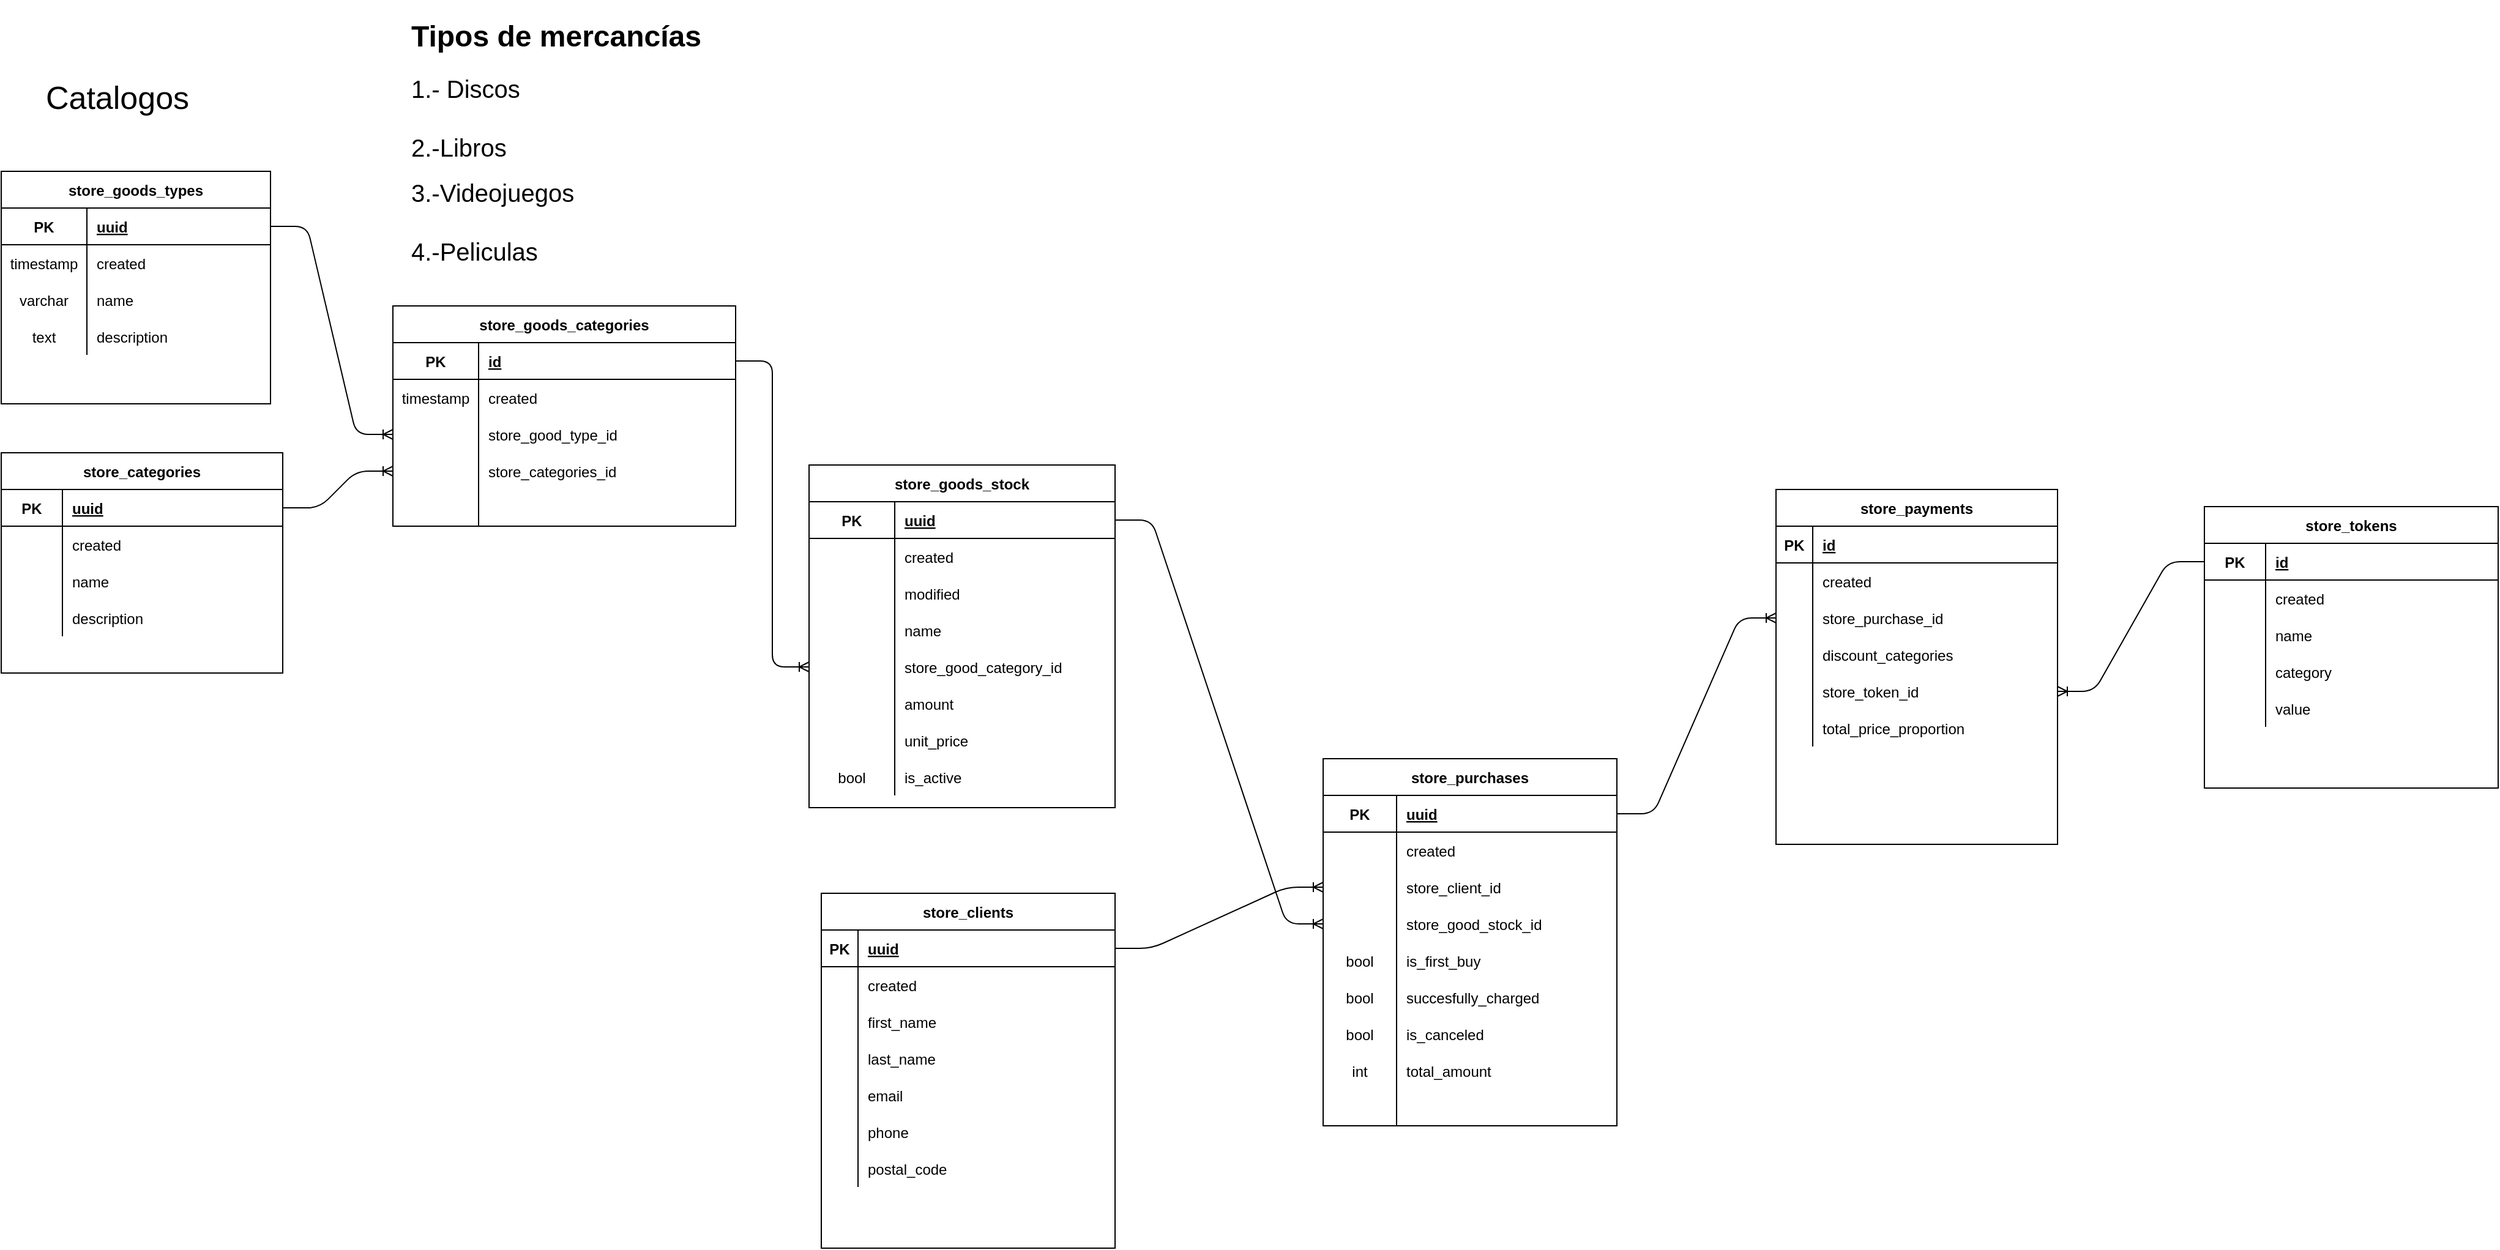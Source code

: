 <mxfile version="13.9.2" type="device"><diagram id="aAnV_SGzgzeR14Ls17WO" name="Page-1"><mxGraphModel dx="1422" dy="794" grid="1" gridSize="10" guides="1" tooltips="1" connect="1" arrows="1" fold="1" page="1" pageScale="1" pageWidth="1169" pageHeight="827" math="0" shadow="0"><root><mxCell id="0"/><mxCell id="1" parent="0"/><mxCell id="yEEXlAmmAE79PVSftv0J-1" value="&lt;font style=&quot;font-size: 26px&quot;&gt;Catalogos&lt;/font&gt;" style="text;html=1;strokeColor=none;fillColor=none;align=center;verticalAlign=middle;whiteSpace=wrap;rounded=0;" vertex="1" parent="1"><mxGeometry x="80" y="60" width="130" height="40" as="geometry"/></mxCell><mxCell id="yEEXlAmmAE79PVSftv0J-2" value="store_goods_types" style="shape=table;startSize=30;container=1;collapsible=1;childLayout=tableLayout;fixedRows=1;rowLines=0;fontStyle=1;align=center;resizeLast=1;" vertex="1" parent="1"><mxGeometry x="50" y="140" width="220" height="190" as="geometry"/></mxCell><mxCell id="yEEXlAmmAE79PVSftv0J-3" value="" style="shape=partialRectangle;collapsible=0;dropTarget=0;pointerEvents=0;fillColor=none;top=0;left=0;bottom=1;right=0;points=[[0,0.5],[1,0.5]];portConstraint=eastwest;" vertex="1" parent="yEEXlAmmAE79PVSftv0J-2"><mxGeometry y="30" width="220" height="30" as="geometry"/></mxCell><mxCell id="yEEXlAmmAE79PVSftv0J-4" value="PK" style="shape=partialRectangle;connectable=0;fillColor=none;top=0;left=0;bottom=0;right=0;fontStyle=1;overflow=hidden;" vertex="1" parent="yEEXlAmmAE79PVSftv0J-3"><mxGeometry width="70" height="30" as="geometry"/></mxCell><mxCell id="yEEXlAmmAE79PVSftv0J-5" value="uuid" style="shape=partialRectangle;connectable=0;fillColor=none;top=0;left=0;bottom=0;right=0;align=left;spacingLeft=6;fontStyle=5;overflow=hidden;" vertex="1" parent="yEEXlAmmAE79PVSftv0J-3"><mxGeometry x="70" width="150" height="30" as="geometry"/></mxCell><mxCell id="yEEXlAmmAE79PVSftv0J-6" value="" style="shape=partialRectangle;collapsible=0;dropTarget=0;pointerEvents=0;fillColor=none;top=0;left=0;bottom=0;right=0;points=[[0,0.5],[1,0.5]];portConstraint=eastwest;" vertex="1" parent="yEEXlAmmAE79PVSftv0J-2"><mxGeometry y="60" width="220" height="30" as="geometry"/></mxCell><mxCell id="yEEXlAmmAE79PVSftv0J-7" value="timestamp" style="shape=partialRectangle;connectable=0;fillColor=none;top=0;left=0;bottom=0;right=0;editable=1;overflow=hidden;" vertex="1" parent="yEEXlAmmAE79PVSftv0J-6"><mxGeometry width="70" height="30" as="geometry"/></mxCell><mxCell id="yEEXlAmmAE79PVSftv0J-8" value="created" style="shape=partialRectangle;connectable=0;fillColor=none;top=0;left=0;bottom=0;right=0;align=left;spacingLeft=6;overflow=hidden;" vertex="1" parent="yEEXlAmmAE79PVSftv0J-6"><mxGeometry x="70" width="150" height="30" as="geometry"/></mxCell><mxCell id="yEEXlAmmAE79PVSftv0J-9" value="" style="shape=partialRectangle;collapsible=0;dropTarget=0;pointerEvents=0;fillColor=none;top=0;left=0;bottom=0;right=0;points=[[0,0.5],[1,0.5]];portConstraint=eastwest;" vertex="1" parent="yEEXlAmmAE79PVSftv0J-2"><mxGeometry y="90" width="220" height="30" as="geometry"/></mxCell><mxCell id="yEEXlAmmAE79PVSftv0J-10" value="varchar" style="shape=partialRectangle;connectable=0;fillColor=none;top=0;left=0;bottom=0;right=0;editable=1;overflow=hidden;" vertex="1" parent="yEEXlAmmAE79PVSftv0J-9"><mxGeometry width="70" height="30" as="geometry"/></mxCell><mxCell id="yEEXlAmmAE79PVSftv0J-11" value="name" style="shape=partialRectangle;connectable=0;fillColor=none;top=0;left=0;bottom=0;right=0;align=left;spacingLeft=6;overflow=hidden;" vertex="1" parent="yEEXlAmmAE79PVSftv0J-9"><mxGeometry x="70" width="150" height="30" as="geometry"/></mxCell><mxCell id="yEEXlAmmAE79PVSftv0J-12" value="" style="shape=partialRectangle;collapsible=0;dropTarget=0;pointerEvents=0;fillColor=none;top=0;left=0;bottom=0;right=0;points=[[0,0.5],[1,0.5]];portConstraint=eastwest;" vertex="1" parent="yEEXlAmmAE79PVSftv0J-2"><mxGeometry y="120" width="220" height="30" as="geometry"/></mxCell><mxCell id="yEEXlAmmAE79PVSftv0J-13" value="text" style="shape=partialRectangle;connectable=0;fillColor=none;top=0;left=0;bottom=0;right=0;editable=1;overflow=hidden;" vertex="1" parent="yEEXlAmmAE79PVSftv0J-12"><mxGeometry width="70" height="30" as="geometry"/></mxCell><mxCell id="yEEXlAmmAE79PVSftv0J-14" value="description" style="shape=partialRectangle;connectable=0;fillColor=none;top=0;left=0;bottom=0;right=0;align=left;spacingLeft=6;overflow=hidden;" vertex="1" parent="yEEXlAmmAE79PVSftv0J-12"><mxGeometry x="70" width="150" height="30" as="geometry"/></mxCell><mxCell id="yEEXlAmmAE79PVSftv0J-15" value="store_goods_categories" style="shape=table;startSize=30;container=1;collapsible=1;childLayout=tableLayout;fixedRows=1;rowLines=0;fontStyle=1;align=center;resizeLast=1;" vertex="1" parent="1"><mxGeometry x="370" y="250" width="280" height="180" as="geometry"/></mxCell><mxCell id="yEEXlAmmAE79PVSftv0J-16" value="" style="shape=partialRectangle;collapsible=0;dropTarget=0;pointerEvents=0;fillColor=none;top=0;left=0;bottom=1;right=0;points=[[0,0.5],[1,0.5]];portConstraint=eastwest;" vertex="1" parent="yEEXlAmmAE79PVSftv0J-15"><mxGeometry y="30" width="280" height="30" as="geometry"/></mxCell><mxCell id="yEEXlAmmAE79PVSftv0J-17" value="PK" style="shape=partialRectangle;connectable=0;fillColor=none;top=0;left=0;bottom=0;right=0;fontStyle=1;overflow=hidden;" vertex="1" parent="yEEXlAmmAE79PVSftv0J-16"><mxGeometry width="70" height="30" as="geometry"/></mxCell><mxCell id="yEEXlAmmAE79PVSftv0J-18" value="id" style="shape=partialRectangle;connectable=0;fillColor=none;top=0;left=0;bottom=0;right=0;align=left;spacingLeft=6;fontStyle=5;overflow=hidden;" vertex="1" parent="yEEXlAmmAE79PVSftv0J-16"><mxGeometry x="70" width="210" height="30" as="geometry"/></mxCell><mxCell id="yEEXlAmmAE79PVSftv0J-19" value="" style="shape=partialRectangle;collapsible=0;dropTarget=0;pointerEvents=0;fillColor=none;top=0;left=0;bottom=0;right=0;points=[[0,0.5],[1,0.5]];portConstraint=eastwest;" vertex="1" parent="yEEXlAmmAE79PVSftv0J-15"><mxGeometry y="60" width="280" height="30" as="geometry"/></mxCell><mxCell id="yEEXlAmmAE79PVSftv0J-20" value="timestamp" style="shape=partialRectangle;connectable=0;fillColor=none;top=0;left=0;bottom=0;right=0;editable=1;overflow=hidden;" vertex="1" parent="yEEXlAmmAE79PVSftv0J-19"><mxGeometry width="70" height="30" as="geometry"/></mxCell><mxCell id="yEEXlAmmAE79PVSftv0J-21" value="created" style="shape=partialRectangle;connectable=0;fillColor=none;top=0;left=0;bottom=0;right=0;align=left;spacingLeft=6;overflow=hidden;" vertex="1" parent="yEEXlAmmAE79PVSftv0J-19"><mxGeometry x="70" width="210" height="30" as="geometry"/></mxCell><mxCell id="yEEXlAmmAE79PVSftv0J-22" value="" style="shape=partialRectangle;collapsible=0;dropTarget=0;pointerEvents=0;fillColor=none;top=0;left=0;bottom=0;right=0;points=[[0,0.5],[1,0.5]];portConstraint=eastwest;" vertex="1" parent="yEEXlAmmAE79PVSftv0J-15"><mxGeometry y="90" width="280" height="30" as="geometry"/></mxCell><mxCell id="yEEXlAmmAE79PVSftv0J-23" value="" style="shape=partialRectangle;connectable=0;fillColor=none;top=0;left=0;bottom=0;right=0;editable=1;overflow=hidden;" vertex="1" parent="yEEXlAmmAE79PVSftv0J-22"><mxGeometry width="70" height="30" as="geometry"/></mxCell><mxCell id="yEEXlAmmAE79PVSftv0J-24" value="store_good_type_id" style="shape=partialRectangle;connectable=0;fillColor=none;top=0;left=0;bottom=0;right=0;align=left;spacingLeft=6;overflow=hidden;" vertex="1" parent="yEEXlAmmAE79PVSftv0J-22"><mxGeometry x="70" width="210" height="30" as="geometry"/></mxCell><mxCell id="yEEXlAmmAE79PVSftv0J-25" value="" style="shape=partialRectangle;collapsible=0;dropTarget=0;pointerEvents=0;fillColor=none;top=0;left=0;bottom=0;right=0;points=[[0,0.5],[1,0.5]];portConstraint=eastwest;" vertex="1" parent="yEEXlAmmAE79PVSftv0J-15"><mxGeometry y="120" width="280" height="30" as="geometry"/></mxCell><mxCell id="yEEXlAmmAE79PVSftv0J-26" value="" style="shape=partialRectangle;connectable=0;fillColor=none;top=0;left=0;bottom=0;right=0;editable=1;overflow=hidden;" vertex="1" parent="yEEXlAmmAE79PVSftv0J-25"><mxGeometry width="70" height="30" as="geometry"/></mxCell><mxCell id="yEEXlAmmAE79PVSftv0J-27" value="store_categories_id" style="shape=partialRectangle;connectable=0;fillColor=none;top=0;left=0;bottom=0;right=0;align=left;spacingLeft=6;overflow=hidden;" vertex="1" parent="yEEXlAmmAE79PVSftv0J-25"><mxGeometry x="70" width="210" height="30" as="geometry"/></mxCell><mxCell id="yEEXlAmmAE79PVSftv0J-28" value="" style="shape=partialRectangle;collapsible=0;dropTarget=0;pointerEvents=0;fillColor=none;top=0;left=0;bottom=0;right=0;points=[[0,0.5],[1,0.5]];portConstraint=eastwest;" vertex="1" parent="yEEXlAmmAE79PVSftv0J-15"><mxGeometry y="150" width="280" height="30" as="geometry"/></mxCell><mxCell id="yEEXlAmmAE79PVSftv0J-29" value="" style="shape=partialRectangle;connectable=0;fillColor=none;top=0;left=0;bottom=0;right=0;editable=1;overflow=hidden;" vertex="1" parent="yEEXlAmmAE79PVSftv0J-28"><mxGeometry width="70" height="30" as="geometry"/></mxCell><mxCell id="yEEXlAmmAE79PVSftv0J-30" value="" style="shape=partialRectangle;connectable=0;fillColor=none;top=0;left=0;bottom=0;right=0;align=left;spacingLeft=6;overflow=hidden;" vertex="1" parent="yEEXlAmmAE79PVSftv0J-28"><mxGeometry x="70" width="210" height="30" as="geometry"/></mxCell><mxCell id="yEEXlAmmAE79PVSftv0J-32" value="&lt;h1&gt;&lt;span&gt;Tipos de mercancías&lt;/span&gt;&lt;/h1&gt;&lt;h1 style=&quot;font-size: 20px&quot;&gt;&lt;span style=&quot;font-weight: 400&quot;&gt;&lt;font style=&quot;font-size: 20px&quot;&gt;1.- Discos&lt;br&gt;&lt;br&gt;2.-Libros&lt;/font&gt;&lt;/span&gt;&lt;/h1&gt;&lt;div style=&quot;font-size: 20px&quot;&gt;&lt;span style=&quot;font-weight: 400&quot;&gt;&lt;font style=&quot;font-size: 20px&quot;&gt;3.-Videojuegos&lt;br&gt;&lt;br&gt;4.-Peliculas&lt;/font&gt;&lt;/span&gt;&lt;/div&gt;" style="text;html=1;strokeColor=none;fillColor=none;spacing=5;spacingTop=-20;whiteSpace=wrap;overflow=hidden;rounded=0;" vertex="1" parent="1"><mxGeometry x="380" y="10" width="260" height="220" as="geometry"/></mxCell><mxCell id="yEEXlAmmAE79PVSftv0J-38" value="store_categories" style="shape=table;startSize=30;container=1;collapsible=1;childLayout=tableLayout;fixedRows=1;rowLines=0;fontStyle=1;align=center;resizeLast=1;" vertex="1" parent="1"><mxGeometry x="50" y="370" width="230" height="180" as="geometry"/></mxCell><mxCell id="yEEXlAmmAE79PVSftv0J-39" value="" style="shape=partialRectangle;collapsible=0;dropTarget=0;pointerEvents=0;fillColor=none;top=0;left=0;bottom=1;right=0;points=[[0,0.5],[1,0.5]];portConstraint=eastwest;" vertex="1" parent="yEEXlAmmAE79PVSftv0J-38"><mxGeometry y="30" width="230" height="30" as="geometry"/></mxCell><mxCell id="yEEXlAmmAE79PVSftv0J-40" value="PK" style="shape=partialRectangle;connectable=0;fillColor=none;top=0;left=0;bottom=0;right=0;fontStyle=1;overflow=hidden;" vertex="1" parent="yEEXlAmmAE79PVSftv0J-39"><mxGeometry width="50" height="30" as="geometry"/></mxCell><mxCell id="yEEXlAmmAE79PVSftv0J-41" value="uuid" style="shape=partialRectangle;connectable=0;fillColor=none;top=0;left=0;bottom=0;right=0;align=left;spacingLeft=6;fontStyle=5;overflow=hidden;" vertex="1" parent="yEEXlAmmAE79PVSftv0J-39"><mxGeometry x="50" width="180" height="30" as="geometry"/></mxCell><mxCell id="yEEXlAmmAE79PVSftv0J-42" value="" style="shape=partialRectangle;collapsible=0;dropTarget=0;pointerEvents=0;fillColor=none;top=0;left=0;bottom=0;right=0;points=[[0,0.5],[1,0.5]];portConstraint=eastwest;" vertex="1" parent="yEEXlAmmAE79PVSftv0J-38"><mxGeometry y="60" width="230" height="30" as="geometry"/></mxCell><mxCell id="yEEXlAmmAE79PVSftv0J-43" value="" style="shape=partialRectangle;connectable=0;fillColor=none;top=0;left=0;bottom=0;right=0;editable=1;overflow=hidden;" vertex="1" parent="yEEXlAmmAE79PVSftv0J-42"><mxGeometry width="50" height="30" as="geometry"/></mxCell><mxCell id="yEEXlAmmAE79PVSftv0J-44" value="created" style="shape=partialRectangle;connectable=0;fillColor=none;top=0;left=0;bottom=0;right=0;align=left;spacingLeft=6;overflow=hidden;" vertex="1" parent="yEEXlAmmAE79PVSftv0J-42"><mxGeometry x="50" width="180" height="30" as="geometry"/></mxCell><mxCell id="yEEXlAmmAE79PVSftv0J-45" value="" style="shape=partialRectangle;collapsible=0;dropTarget=0;pointerEvents=0;fillColor=none;top=0;left=0;bottom=0;right=0;points=[[0,0.5],[1,0.5]];portConstraint=eastwest;" vertex="1" parent="yEEXlAmmAE79PVSftv0J-38"><mxGeometry y="90" width="230" height="30" as="geometry"/></mxCell><mxCell id="yEEXlAmmAE79PVSftv0J-46" value="" style="shape=partialRectangle;connectable=0;fillColor=none;top=0;left=0;bottom=0;right=0;editable=1;overflow=hidden;" vertex="1" parent="yEEXlAmmAE79PVSftv0J-45"><mxGeometry width="50" height="30" as="geometry"/></mxCell><mxCell id="yEEXlAmmAE79PVSftv0J-47" value="name" style="shape=partialRectangle;connectable=0;fillColor=none;top=0;left=0;bottom=0;right=0;align=left;spacingLeft=6;overflow=hidden;" vertex="1" parent="yEEXlAmmAE79PVSftv0J-45"><mxGeometry x="50" width="180" height="30" as="geometry"/></mxCell><mxCell id="yEEXlAmmAE79PVSftv0J-48" value="" style="shape=partialRectangle;collapsible=0;dropTarget=0;pointerEvents=0;fillColor=none;top=0;left=0;bottom=0;right=0;points=[[0,0.5],[1,0.5]];portConstraint=eastwest;" vertex="1" parent="yEEXlAmmAE79PVSftv0J-38"><mxGeometry y="120" width="230" height="30" as="geometry"/></mxCell><mxCell id="yEEXlAmmAE79PVSftv0J-49" value="" style="shape=partialRectangle;connectable=0;fillColor=none;top=0;left=0;bottom=0;right=0;editable=1;overflow=hidden;" vertex="1" parent="yEEXlAmmAE79PVSftv0J-48"><mxGeometry width="50" height="30" as="geometry"/></mxCell><mxCell id="yEEXlAmmAE79PVSftv0J-50" value="description" style="shape=partialRectangle;connectable=0;fillColor=none;top=0;left=0;bottom=0;right=0;align=left;spacingLeft=6;overflow=hidden;" vertex="1" parent="yEEXlAmmAE79PVSftv0J-48"><mxGeometry x="50" width="180" height="30" as="geometry"/></mxCell><mxCell id="yEEXlAmmAE79PVSftv0J-51" value="" style="edgeStyle=entityRelationEdgeStyle;fontSize=12;html=1;endArrow=ERoneToMany;exitX=1;exitY=0.5;exitDx=0;exitDy=0;entryX=0;entryY=0.5;entryDx=0;entryDy=0;" edge="1" parent="1" source="yEEXlAmmAE79PVSftv0J-3" target="yEEXlAmmAE79PVSftv0J-22"><mxGeometry width="100" height="100" relative="1" as="geometry"><mxPoint x="370" y="220" as="sourcePoint"/><mxPoint x="470" y="120" as="targetPoint"/></mxGeometry></mxCell><mxCell id="yEEXlAmmAE79PVSftv0J-53" value="" style="edgeStyle=entityRelationEdgeStyle;fontSize=12;html=1;endArrow=ERoneToMany;exitX=1;exitY=0.5;exitDx=0;exitDy=0;entryX=0;entryY=0.5;entryDx=0;entryDy=0;" edge="1" parent="1" source="yEEXlAmmAE79PVSftv0J-39" target="yEEXlAmmAE79PVSftv0J-25"><mxGeometry width="100" height="100" relative="1" as="geometry"><mxPoint x="470" y="580" as="sourcePoint"/><mxPoint x="570" y="480" as="targetPoint"/></mxGeometry></mxCell><mxCell id="yEEXlAmmAE79PVSftv0J-54" value="store_goods_stock" style="shape=table;startSize=30;container=1;collapsible=1;childLayout=tableLayout;fixedRows=1;rowLines=0;fontStyle=1;align=center;resizeLast=1;" vertex="1" parent="1"><mxGeometry x="710" y="380" width="250" height="280" as="geometry"/></mxCell><mxCell id="yEEXlAmmAE79PVSftv0J-55" value="" style="shape=partialRectangle;collapsible=0;dropTarget=0;pointerEvents=0;fillColor=none;top=0;left=0;bottom=1;right=0;points=[[0,0.5],[1,0.5]];portConstraint=eastwest;" vertex="1" parent="yEEXlAmmAE79PVSftv0J-54"><mxGeometry y="30" width="250" height="30" as="geometry"/></mxCell><mxCell id="yEEXlAmmAE79PVSftv0J-56" value="PK" style="shape=partialRectangle;connectable=0;fillColor=none;top=0;left=0;bottom=0;right=0;fontStyle=1;overflow=hidden;" vertex="1" parent="yEEXlAmmAE79PVSftv0J-55"><mxGeometry width="70" height="30" as="geometry"/></mxCell><mxCell id="yEEXlAmmAE79PVSftv0J-57" value="uuid" style="shape=partialRectangle;connectable=0;fillColor=none;top=0;left=0;bottom=0;right=0;align=left;spacingLeft=6;fontStyle=5;overflow=hidden;" vertex="1" parent="yEEXlAmmAE79PVSftv0J-55"><mxGeometry x="70" width="180" height="30" as="geometry"/></mxCell><mxCell id="yEEXlAmmAE79PVSftv0J-58" value="" style="shape=partialRectangle;collapsible=0;dropTarget=0;pointerEvents=0;fillColor=none;top=0;left=0;bottom=0;right=0;points=[[0,0.5],[1,0.5]];portConstraint=eastwest;" vertex="1" parent="yEEXlAmmAE79PVSftv0J-54"><mxGeometry y="60" width="250" height="30" as="geometry"/></mxCell><mxCell id="yEEXlAmmAE79PVSftv0J-59" value="" style="shape=partialRectangle;connectable=0;fillColor=none;top=0;left=0;bottom=0;right=0;editable=1;overflow=hidden;" vertex="1" parent="yEEXlAmmAE79PVSftv0J-58"><mxGeometry width="70" height="30" as="geometry"/></mxCell><mxCell id="yEEXlAmmAE79PVSftv0J-60" value="created" style="shape=partialRectangle;connectable=0;fillColor=none;top=0;left=0;bottom=0;right=0;align=left;spacingLeft=6;overflow=hidden;" vertex="1" parent="yEEXlAmmAE79PVSftv0J-58"><mxGeometry x="70" width="180" height="30" as="geometry"/></mxCell><mxCell id="yEEXlAmmAE79PVSftv0J-61" value="" style="shape=partialRectangle;collapsible=0;dropTarget=0;pointerEvents=0;fillColor=none;top=0;left=0;bottom=0;right=0;points=[[0,0.5],[1,0.5]];portConstraint=eastwest;" vertex="1" parent="yEEXlAmmAE79PVSftv0J-54"><mxGeometry y="90" width="250" height="30" as="geometry"/></mxCell><mxCell id="yEEXlAmmAE79PVSftv0J-62" value="" style="shape=partialRectangle;connectable=0;fillColor=none;top=0;left=0;bottom=0;right=0;editable=1;overflow=hidden;" vertex="1" parent="yEEXlAmmAE79PVSftv0J-61"><mxGeometry width="70" height="30" as="geometry"/></mxCell><mxCell id="yEEXlAmmAE79PVSftv0J-63" value="modified" style="shape=partialRectangle;connectable=0;fillColor=none;top=0;left=0;bottom=0;right=0;align=left;spacingLeft=6;overflow=hidden;" vertex="1" parent="yEEXlAmmAE79PVSftv0J-61"><mxGeometry x="70" width="180" height="30" as="geometry"/></mxCell><mxCell id="yEEXlAmmAE79PVSftv0J-64" value="" style="shape=partialRectangle;collapsible=0;dropTarget=0;pointerEvents=0;fillColor=none;top=0;left=0;bottom=0;right=0;points=[[0,0.5],[1,0.5]];portConstraint=eastwest;" vertex="1" parent="yEEXlAmmAE79PVSftv0J-54"><mxGeometry y="120" width="250" height="30" as="geometry"/></mxCell><mxCell id="yEEXlAmmAE79PVSftv0J-65" value="" style="shape=partialRectangle;connectable=0;fillColor=none;top=0;left=0;bottom=0;right=0;editable=1;overflow=hidden;" vertex="1" parent="yEEXlAmmAE79PVSftv0J-64"><mxGeometry width="70" height="30" as="geometry"/></mxCell><mxCell id="yEEXlAmmAE79PVSftv0J-66" value="name" style="shape=partialRectangle;connectable=0;fillColor=none;top=0;left=0;bottom=0;right=0;align=left;spacingLeft=6;overflow=hidden;" vertex="1" parent="yEEXlAmmAE79PVSftv0J-64"><mxGeometry x="70" width="180" height="30" as="geometry"/></mxCell><mxCell id="yEEXlAmmAE79PVSftv0J-67" value="" style="shape=partialRectangle;collapsible=0;dropTarget=0;pointerEvents=0;fillColor=none;top=0;left=0;bottom=0;right=0;points=[[0,0.5],[1,0.5]];portConstraint=eastwest;" vertex="1" parent="yEEXlAmmAE79PVSftv0J-54"><mxGeometry y="150" width="250" height="30" as="geometry"/></mxCell><mxCell id="yEEXlAmmAE79PVSftv0J-68" value="" style="shape=partialRectangle;connectable=0;fillColor=none;top=0;left=0;bottom=0;right=0;editable=1;overflow=hidden;" vertex="1" parent="yEEXlAmmAE79PVSftv0J-67"><mxGeometry width="70" height="30" as="geometry"/></mxCell><mxCell id="yEEXlAmmAE79PVSftv0J-69" value="store_good_category_id" style="shape=partialRectangle;connectable=0;fillColor=none;top=0;left=0;bottom=0;right=0;align=left;spacingLeft=6;overflow=hidden;" vertex="1" parent="yEEXlAmmAE79PVSftv0J-67"><mxGeometry x="70" width="180" height="30" as="geometry"/></mxCell><mxCell id="yEEXlAmmAE79PVSftv0J-70" value="" style="shape=partialRectangle;collapsible=0;dropTarget=0;pointerEvents=0;fillColor=none;top=0;left=0;bottom=0;right=0;points=[[0,0.5],[1,0.5]];portConstraint=eastwest;" vertex="1" parent="yEEXlAmmAE79PVSftv0J-54"><mxGeometry y="180" width="250" height="30" as="geometry"/></mxCell><mxCell id="yEEXlAmmAE79PVSftv0J-71" value="" style="shape=partialRectangle;connectable=0;fillColor=none;top=0;left=0;bottom=0;right=0;editable=1;overflow=hidden;" vertex="1" parent="yEEXlAmmAE79PVSftv0J-70"><mxGeometry width="70" height="30" as="geometry"/></mxCell><mxCell id="yEEXlAmmAE79PVSftv0J-72" value="amount" style="shape=partialRectangle;connectable=0;fillColor=none;top=0;left=0;bottom=0;right=0;align=left;spacingLeft=6;overflow=hidden;" vertex="1" parent="yEEXlAmmAE79PVSftv0J-70"><mxGeometry x="70" width="180" height="30" as="geometry"/></mxCell><mxCell id="yEEXlAmmAE79PVSftv0J-73" value="" style="shape=partialRectangle;collapsible=0;dropTarget=0;pointerEvents=0;fillColor=none;top=0;left=0;bottom=0;right=0;points=[[0,0.5],[1,0.5]];portConstraint=eastwest;" vertex="1" parent="yEEXlAmmAE79PVSftv0J-54"><mxGeometry y="210" width="250" height="30" as="geometry"/></mxCell><mxCell id="yEEXlAmmAE79PVSftv0J-74" value="" style="shape=partialRectangle;connectable=0;fillColor=none;top=0;left=0;bottom=0;right=0;editable=1;overflow=hidden;" vertex="1" parent="yEEXlAmmAE79PVSftv0J-73"><mxGeometry width="70" height="30" as="geometry"/></mxCell><mxCell id="yEEXlAmmAE79PVSftv0J-75" value="unit_price" style="shape=partialRectangle;connectable=0;fillColor=none;top=0;left=0;bottom=0;right=0;align=left;spacingLeft=6;overflow=hidden;" vertex="1" parent="yEEXlAmmAE79PVSftv0J-73"><mxGeometry x="70" width="180" height="30" as="geometry"/></mxCell><mxCell id="yEEXlAmmAE79PVSftv0J-99" value="" style="shape=partialRectangle;collapsible=0;dropTarget=0;pointerEvents=0;fillColor=none;top=0;left=0;bottom=0;right=0;points=[[0,0.5],[1,0.5]];portConstraint=eastwest;" vertex="1" parent="yEEXlAmmAE79PVSftv0J-54"><mxGeometry y="240" width="250" height="30" as="geometry"/></mxCell><mxCell id="yEEXlAmmAE79PVSftv0J-100" value="bool" style="shape=partialRectangle;connectable=0;fillColor=none;top=0;left=0;bottom=0;right=0;editable=1;overflow=hidden;" vertex="1" parent="yEEXlAmmAE79PVSftv0J-99"><mxGeometry width="70" height="30" as="geometry"/></mxCell><mxCell id="yEEXlAmmAE79PVSftv0J-101" value="is_active" style="shape=partialRectangle;connectable=0;fillColor=none;top=0;left=0;bottom=0;right=0;align=left;spacingLeft=6;overflow=hidden;" vertex="1" parent="yEEXlAmmAE79PVSftv0J-99"><mxGeometry x="70" width="180" height="30" as="geometry"/></mxCell><mxCell id="yEEXlAmmAE79PVSftv0J-76" value="" style="edgeStyle=entityRelationEdgeStyle;fontSize=12;html=1;endArrow=ERoneToMany;exitX=1;exitY=0.5;exitDx=0;exitDy=0;entryX=0;entryY=0.5;entryDx=0;entryDy=0;" edge="1" parent="1" source="yEEXlAmmAE79PVSftv0J-16" target="yEEXlAmmAE79PVSftv0J-67"><mxGeometry width="100" height="100" relative="1" as="geometry"><mxPoint x="650" y="550" as="sourcePoint"/><mxPoint x="750" y="450" as="targetPoint"/></mxGeometry></mxCell><mxCell id="yEEXlAmmAE79PVSftv0J-77" value="store_clients" style="shape=table;startSize=30;container=1;collapsible=1;childLayout=tableLayout;fixedRows=1;rowLines=0;fontStyle=1;align=center;resizeLast=1;" vertex="1" parent="1"><mxGeometry x="720" y="730" width="240" height="290" as="geometry"/></mxCell><mxCell id="yEEXlAmmAE79PVSftv0J-78" value="" style="shape=partialRectangle;collapsible=0;dropTarget=0;pointerEvents=0;fillColor=none;top=0;left=0;bottom=1;right=0;points=[[0,0.5],[1,0.5]];portConstraint=eastwest;" vertex="1" parent="yEEXlAmmAE79PVSftv0J-77"><mxGeometry y="30" width="240" height="30" as="geometry"/></mxCell><mxCell id="yEEXlAmmAE79PVSftv0J-79" value="PK" style="shape=partialRectangle;connectable=0;fillColor=none;top=0;left=0;bottom=0;right=0;fontStyle=1;overflow=hidden;" vertex="1" parent="yEEXlAmmAE79PVSftv0J-78"><mxGeometry width="30" height="30" as="geometry"/></mxCell><mxCell id="yEEXlAmmAE79PVSftv0J-80" value="uuid" style="shape=partialRectangle;connectable=0;fillColor=none;top=0;left=0;bottom=0;right=0;align=left;spacingLeft=6;fontStyle=5;overflow=hidden;" vertex="1" parent="yEEXlAmmAE79PVSftv0J-78"><mxGeometry x="30" width="210" height="30" as="geometry"/></mxCell><mxCell id="yEEXlAmmAE79PVSftv0J-81" value="" style="shape=partialRectangle;collapsible=0;dropTarget=0;pointerEvents=0;fillColor=none;top=0;left=0;bottom=0;right=0;points=[[0,0.5],[1,0.5]];portConstraint=eastwest;" vertex="1" parent="yEEXlAmmAE79PVSftv0J-77"><mxGeometry y="60" width="240" height="30" as="geometry"/></mxCell><mxCell id="yEEXlAmmAE79PVSftv0J-82" value="" style="shape=partialRectangle;connectable=0;fillColor=none;top=0;left=0;bottom=0;right=0;editable=1;overflow=hidden;" vertex="1" parent="yEEXlAmmAE79PVSftv0J-81"><mxGeometry width="30" height="30" as="geometry"/></mxCell><mxCell id="yEEXlAmmAE79PVSftv0J-83" value="created" style="shape=partialRectangle;connectable=0;fillColor=none;top=0;left=0;bottom=0;right=0;align=left;spacingLeft=6;overflow=hidden;" vertex="1" parent="yEEXlAmmAE79PVSftv0J-81"><mxGeometry x="30" width="210" height="30" as="geometry"/></mxCell><mxCell id="yEEXlAmmAE79PVSftv0J-84" value="" style="shape=partialRectangle;collapsible=0;dropTarget=0;pointerEvents=0;fillColor=none;top=0;left=0;bottom=0;right=0;points=[[0,0.5],[1,0.5]];portConstraint=eastwest;" vertex="1" parent="yEEXlAmmAE79PVSftv0J-77"><mxGeometry y="90" width="240" height="30" as="geometry"/></mxCell><mxCell id="yEEXlAmmAE79PVSftv0J-85" value="" style="shape=partialRectangle;connectable=0;fillColor=none;top=0;left=0;bottom=0;right=0;editable=1;overflow=hidden;" vertex="1" parent="yEEXlAmmAE79PVSftv0J-84"><mxGeometry width="30" height="30" as="geometry"/></mxCell><mxCell id="yEEXlAmmAE79PVSftv0J-86" value="first_name" style="shape=partialRectangle;connectable=0;fillColor=none;top=0;left=0;bottom=0;right=0;align=left;spacingLeft=6;overflow=hidden;" vertex="1" parent="yEEXlAmmAE79PVSftv0J-84"><mxGeometry x="30" width="210" height="30" as="geometry"/></mxCell><mxCell id="yEEXlAmmAE79PVSftv0J-87" value="" style="shape=partialRectangle;collapsible=0;dropTarget=0;pointerEvents=0;fillColor=none;top=0;left=0;bottom=0;right=0;points=[[0,0.5],[1,0.5]];portConstraint=eastwest;" vertex="1" parent="yEEXlAmmAE79PVSftv0J-77"><mxGeometry y="120" width="240" height="30" as="geometry"/></mxCell><mxCell id="yEEXlAmmAE79PVSftv0J-88" value="" style="shape=partialRectangle;connectable=0;fillColor=none;top=0;left=0;bottom=0;right=0;editable=1;overflow=hidden;" vertex="1" parent="yEEXlAmmAE79PVSftv0J-87"><mxGeometry width="30" height="30" as="geometry"/></mxCell><mxCell id="yEEXlAmmAE79PVSftv0J-89" value="last_name" style="shape=partialRectangle;connectable=0;fillColor=none;top=0;left=0;bottom=0;right=0;align=left;spacingLeft=6;overflow=hidden;" vertex="1" parent="yEEXlAmmAE79PVSftv0J-87"><mxGeometry x="30" width="210" height="30" as="geometry"/></mxCell><mxCell id="yEEXlAmmAE79PVSftv0J-90" value="" style="shape=partialRectangle;collapsible=0;dropTarget=0;pointerEvents=0;fillColor=none;top=0;left=0;bottom=0;right=0;points=[[0,0.5],[1,0.5]];portConstraint=eastwest;" vertex="1" parent="yEEXlAmmAE79PVSftv0J-77"><mxGeometry y="150" width="240" height="30" as="geometry"/></mxCell><mxCell id="yEEXlAmmAE79PVSftv0J-91" value="" style="shape=partialRectangle;connectable=0;fillColor=none;top=0;left=0;bottom=0;right=0;editable=1;overflow=hidden;" vertex="1" parent="yEEXlAmmAE79PVSftv0J-90"><mxGeometry width="30" height="30" as="geometry"/></mxCell><mxCell id="yEEXlAmmAE79PVSftv0J-92" value="email" style="shape=partialRectangle;connectable=0;fillColor=none;top=0;left=0;bottom=0;right=0;align=left;spacingLeft=6;overflow=hidden;" vertex="1" parent="yEEXlAmmAE79PVSftv0J-90"><mxGeometry x="30" width="210" height="30" as="geometry"/></mxCell><mxCell id="yEEXlAmmAE79PVSftv0J-93" value="" style="shape=partialRectangle;collapsible=0;dropTarget=0;pointerEvents=0;fillColor=none;top=0;left=0;bottom=0;right=0;points=[[0,0.5],[1,0.5]];portConstraint=eastwest;" vertex="1" parent="yEEXlAmmAE79PVSftv0J-77"><mxGeometry y="180" width="240" height="30" as="geometry"/></mxCell><mxCell id="yEEXlAmmAE79PVSftv0J-94" value="" style="shape=partialRectangle;connectable=0;fillColor=none;top=0;left=0;bottom=0;right=0;editable=1;overflow=hidden;" vertex="1" parent="yEEXlAmmAE79PVSftv0J-93"><mxGeometry width="30" height="30" as="geometry"/></mxCell><mxCell id="yEEXlAmmAE79PVSftv0J-95" value="phone" style="shape=partialRectangle;connectable=0;fillColor=none;top=0;left=0;bottom=0;right=0;align=left;spacingLeft=6;overflow=hidden;" vertex="1" parent="yEEXlAmmAE79PVSftv0J-93"><mxGeometry x="30" width="210" height="30" as="geometry"/></mxCell><mxCell id="yEEXlAmmAE79PVSftv0J-96" value="" style="shape=partialRectangle;collapsible=0;dropTarget=0;pointerEvents=0;fillColor=none;top=0;left=0;bottom=0;right=0;points=[[0,0.5],[1,0.5]];portConstraint=eastwest;" vertex="1" parent="yEEXlAmmAE79PVSftv0J-77"><mxGeometry y="210" width="240" height="30" as="geometry"/></mxCell><mxCell id="yEEXlAmmAE79PVSftv0J-97" value="" style="shape=partialRectangle;connectable=0;fillColor=none;top=0;left=0;bottom=0;right=0;editable=1;overflow=hidden;" vertex="1" parent="yEEXlAmmAE79PVSftv0J-96"><mxGeometry width="30" height="30" as="geometry"/></mxCell><mxCell id="yEEXlAmmAE79PVSftv0J-98" value="postal_code" style="shape=partialRectangle;connectable=0;fillColor=none;top=0;left=0;bottom=0;right=0;align=left;spacingLeft=6;overflow=hidden;" vertex="1" parent="yEEXlAmmAE79PVSftv0J-96"><mxGeometry x="30" width="210" height="30" as="geometry"/></mxCell><mxCell id="yEEXlAmmAE79PVSftv0J-102" value="store_purchases" style="shape=table;startSize=30;container=1;collapsible=1;childLayout=tableLayout;fixedRows=1;rowLines=0;fontStyle=1;align=center;resizeLast=1;" vertex="1" parent="1"><mxGeometry x="1130" y="620" width="240" height="300" as="geometry"/></mxCell><mxCell id="yEEXlAmmAE79PVSftv0J-103" value="" style="shape=partialRectangle;collapsible=0;dropTarget=0;pointerEvents=0;fillColor=none;top=0;left=0;bottom=1;right=0;points=[[0,0.5],[1,0.5]];portConstraint=eastwest;" vertex="1" parent="yEEXlAmmAE79PVSftv0J-102"><mxGeometry y="30" width="240" height="30" as="geometry"/></mxCell><mxCell id="yEEXlAmmAE79PVSftv0J-104" value="PK" style="shape=partialRectangle;connectable=0;fillColor=none;top=0;left=0;bottom=0;right=0;fontStyle=1;overflow=hidden;" vertex="1" parent="yEEXlAmmAE79PVSftv0J-103"><mxGeometry width="60" height="30" as="geometry"/></mxCell><mxCell id="yEEXlAmmAE79PVSftv0J-105" value="uuid" style="shape=partialRectangle;connectable=0;fillColor=none;top=0;left=0;bottom=0;right=0;align=left;spacingLeft=6;fontStyle=5;overflow=hidden;" vertex="1" parent="yEEXlAmmAE79PVSftv0J-103"><mxGeometry x="60" width="180" height="30" as="geometry"/></mxCell><mxCell id="yEEXlAmmAE79PVSftv0J-106" value="" style="shape=partialRectangle;collapsible=0;dropTarget=0;pointerEvents=0;fillColor=none;top=0;left=0;bottom=0;right=0;points=[[0,0.5],[1,0.5]];portConstraint=eastwest;" vertex="1" parent="yEEXlAmmAE79PVSftv0J-102"><mxGeometry y="60" width="240" height="30" as="geometry"/></mxCell><mxCell id="yEEXlAmmAE79PVSftv0J-107" value="" style="shape=partialRectangle;connectable=0;fillColor=none;top=0;left=0;bottom=0;right=0;editable=1;overflow=hidden;" vertex="1" parent="yEEXlAmmAE79PVSftv0J-106"><mxGeometry width="60" height="30" as="geometry"/></mxCell><mxCell id="yEEXlAmmAE79PVSftv0J-108" value="created" style="shape=partialRectangle;connectable=0;fillColor=none;top=0;left=0;bottom=0;right=0;align=left;spacingLeft=6;overflow=hidden;" vertex="1" parent="yEEXlAmmAE79PVSftv0J-106"><mxGeometry x="60" width="180" height="30" as="geometry"/></mxCell><mxCell id="yEEXlAmmAE79PVSftv0J-109" value="" style="shape=partialRectangle;collapsible=0;dropTarget=0;pointerEvents=0;fillColor=none;top=0;left=0;bottom=0;right=0;points=[[0,0.5],[1,0.5]];portConstraint=eastwest;" vertex="1" parent="yEEXlAmmAE79PVSftv0J-102"><mxGeometry y="90" width="240" height="30" as="geometry"/></mxCell><mxCell id="yEEXlAmmAE79PVSftv0J-110" value="" style="shape=partialRectangle;connectable=0;fillColor=none;top=0;left=0;bottom=0;right=0;editable=1;overflow=hidden;" vertex="1" parent="yEEXlAmmAE79PVSftv0J-109"><mxGeometry width="60" height="30" as="geometry"/></mxCell><mxCell id="yEEXlAmmAE79PVSftv0J-111" value="store_client_id" style="shape=partialRectangle;connectable=0;fillColor=none;top=0;left=0;bottom=0;right=0;align=left;spacingLeft=6;overflow=hidden;" vertex="1" parent="yEEXlAmmAE79PVSftv0J-109"><mxGeometry x="60" width="180" height="30" as="geometry"/></mxCell><mxCell id="yEEXlAmmAE79PVSftv0J-112" value="" style="shape=partialRectangle;collapsible=0;dropTarget=0;pointerEvents=0;fillColor=none;top=0;left=0;bottom=0;right=0;points=[[0,0.5],[1,0.5]];portConstraint=eastwest;" vertex="1" parent="yEEXlAmmAE79PVSftv0J-102"><mxGeometry y="120" width="240" height="30" as="geometry"/></mxCell><mxCell id="yEEXlAmmAE79PVSftv0J-113" value="" style="shape=partialRectangle;connectable=0;fillColor=none;top=0;left=0;bottom=0;right=0;editable=1;overflow=hidden;" vertex="1" parent="yEEXlAmmAE79PVSftv0J-112"><mxGeometry width="60" height="30" as="geometry"/></mxCell><mxCell id="yEEXlAmmAE79PVSftv0J-114" value="store_good_stock_id" style="shape=partialRectangle;connectable=0;fillColor=none;top=0;left=0;bottom=0;right=0;align=left;spacingLeft=6;overflow=hidden;" vertex="1" parent="yEEXlAmmAE79PVSftv0J-112"><mxGeometry x="60" width="180" height="30" as="geometry"/></mxCell><mxCell id="yEEXlAmmAE79PVSftv0J-115" value="" style="shape=partialRectangle;collapsible=0;dropTarget=0;pointerEvents=0;fillColor=none;top=0;left=0;bottom=0;right=0;points=[[0,0.5],[1,0.5]];portConstraint=eastwest;" vertex="1" parent="yEEXlAmmAE79PVSftv0J-102"><mxGeometry y="150" width="240" height="30" as="geometry"/></mxCell><mxCell id="yEEXlAmmAE79PVSftv0J-116" value="bool" style="shape=partialRectangle;connectable=0;fillColor=none;top=0;left=0;bottom=0;right=0;editable=1;overflow=hidden;" vertex="1" parent="yEEXlAmmAE79PVSftv0J-115"><mxGeometry width="60" height="30" as="geometry"/></mxCell><mxCell id="yEEXlAmmAE79PVSftv0J-117" value="is_first_buy" style="shape=partialRectangle;connectable=0;fillColor=none;top=0;left=0;bottom=0;right=0;align=left;spacingLeft=6;overflow=hidden;" vertex="1" parent="yEEXlAmmAE79PVSftv0J-115"><mxGeometry x="60" width="180" height="30" as="geometry"/></mxCell><mxCell id="yEEXlAmmAE79PVSftv0J-118" value="" style="shape=partialRectangle;collapsible=0;dropTarget=0;pointerEvents=0;fillColor=none;top=0;left=0;bottom=0;right=0;points=[[0,0.5],[1,0.5]];portConstraint=eastwest;" vertex="1" parent="yEEXlAmmAE79PVSftv0J-102"><mxGeometry y="180" width="240" height="30" as="geometry"/></mxCell><mxCell id="yEEXlAmmAE79PVSftv0J-119" value="bool" style="shape=partialRectangle;connectable=0;fillColor=none;top=0;left=0;bottom=0;right=0;editable=1;overflow=hidden;" vertex="1" parent="yEEXlAmmAE79PVSftv0J-118"><mxGeometry width="60" height="30" as="geometry"/></mxCell><mxCell id="yEEXlAmmAE79PVSftv0J-120" value="succesfully_charged" style="shape=partialRectangle;connectable=0;fillColor=none;top=0;left=0;bottom=0;right=0;align=left;spacingLeft=6;overflow=hidden;" vertex="1" parent="yEEXlAmmAE79PVSftv0J-118"><mxGeometry x="60" width="180" height="30" as="geometry"/></mxCell><mxCell id="yEEXlAmmAE79PVSftv0J-121" value="" style="shape=partialRectangle;collapsible=0;dropTarget=0;pointerEvents=0;fillColor=none;top=0;left=0;bottom=0;right=0;points=[[0,0.5],[1,0.5]];portConstraint=eastwest;" vertex="1" parent="yEEXlAmmAE79PVSftv0J-102"><mxGeometry y="210" width="240" height="30" as="geometry"/></mxCell><mxCell id="yEEXlAmmAE79PVSftv0J-122" value="bool" style="shape=partialRectangle;connectable=0;fillColor=none;top=0;left=0;bottom=0;right=0;editable=1;overflow=hidden;" vertex="1" parent="yEEXlAmmAE79PVSftv0J-121"><mxGeometry width="60" height="30" as="geometry"/></mxCell><mxCell id="yEEXlAmmAE79PVSftv0J-123" value="is_canceled" style="shape=partialRectangle;connectable=0;fillColor=none;top=0;left=0;bottom=0;right=0;align=left;spacingLeft=6;overflow=hidden;" vertex="1" parent="yEEXlAmmAE79PVSftv0J-121"><mxGeometry x="60" width="180" height="30" as="geometry"/></mxCell><mxCell id="yEEXlAmmAE79PVSftv0J-124" value="" style="shape=partialRectangle;collapsible=0;dropTarget=0;pointerEvents=0;fillColor=none;top=0;left=0;bottom=0;right=0;points=[[0,0.5],[1,0.5]];portConstraint=eastwest;" vertex="1" parent="yEEXlAmmAE79PVSftv0J-102"><mxGeometry y="240" width="240" height="30" as="geometry"/></mxCell><mxCell id="yEEXlAmmAE79PVSftv0J-125" value="int" style="shape=partialRectangle;connectable=0;fillColor=none;top=0;left=0;bottom=0;right=0;editable=1;overflow=hidden;" vertex="1" parent="yEEXlAmmAE79PVSftv0J-124"><mxGeometry width="60" height="30" as="geometry"/></mxCell><mxCell id="yEEXlAmmAE79PVSftv0J-126" value="total_amount" style="shape=partialRectangle;connectable=0;fillColor=none;top=0;left=0;bottom=0;right=0;align=left;spacingLeft=6;overflow=hidden;" vertex="1" parent="yEEXlAmmAE79PVSftv0J-124"><mxGeometry x="60" width="180" height="30" as="geometry"/></mxCell><mxCell id="yEEXlAmmAE79PVSftv0J-127" value="" style="shape=partialRectangle;collapsible=0;dropTarget=0;pointerEvents=0;fillColor=none;top=0;left=0;bottom=0;right=0;points=[[0,0.5],[1,0.5]];portConstraint=eastwest;" vertex="1" parent="yEEXlAmmAE79PVSftv0J-102"><mxGeometry y="270" width="240" height="30" as="geometry"/></mxCell><mxCell id="yEEXlAmmAE79PVSftv0J-128" value="" style="shape=partialRectangle;connectable=0;fillColor=none;top=0;left=0;bottom=0;right=0;editable=1;overflow=hidden;" vertex="1" parent="yEEXlAmmAE79PVSftv0J-127"><mxGeometry width="60" height="30" as="geometry"/></mxCell><mxCell id="yEEXlAmmAE79PVSftv0J-129" value="" style="shape=partialRectangle;connectable=0;fillColor=none;top=0;left=0;bottom=0;right=0;align=left;spacingLeft=6;overflow=hidden;" vertex="1" parent="yEEXlAmmAE79PVSftv0J-127"><mxGeometry x="60" width="180" height="30" as="geometry"/></mxCell><mxCell id="yEEXlAmmAE79PVSftv0J-130" value="" style="edgeStyle=entityRelationEdgeStyle;fontSize=12;html=1;endArrow=ERoneToMany;exitX=1;exitY=0.5;exitDx=0;exitDy=0;entryX=0;entryY=0.5;entryDx=0;entryDy=0;" edge="1" parent="1" source="yEEXlAmmAE79PVSftv0J-55" target="yEEXlAmmAE79PVSftv0J-112"><mxGeometry width="100" height="100" relative="1" as="geometry"><mxPoint x="650" y="750" as="sourcePoint"/><mxPoint x="750" y="650" as="targetPoint"/></mxGeometry></mxCell><mxCell id="yEEXlAmmAE79PVSftv0J-131" value="" style="edgeStyle=entityRelationEdgeStyle;fontSize=12;html=1;endArrow=ERoneToMany;exitX=1;exitY=0.5;exitDx=0;exitDy=0;entryX=0;entryY=0.5;entryDx=0;entryDy=0;" edge="1" parent="1" source="yEEXlAmmAE79PVSftv0J-78" target="yEEXlAmmAE79PVSftv0J-109"><mxGeometry width="100" height="100" relative="1" as="geometry"><mxPoint x="1000" y="890" as="sourcePoint"/><mxPoint x="1100" y="790" as="targetPoint"/></mxGeometry></mxCell><mxCell id="yEEXlAmmAE79PVSftv0J-132" value="store_payments" style="shape=table;startSize=30;container=1;collapsible=1;childLayout=tableLayout;fixedRows=1;rowLines=0;fontStyle=1;align=center;resizeLast=1;" vertex="1" parent="1"><mxGeometry x="1500" y="400" width="230" height="290" as="geometry"/></mxCell><mxCell id="yEEXlAmmAE79PVSftv0J-133" value="" style="shape=partialRectangle;collapsible=0;dropTarget=0;pointerEvents=0;fillColor=none;top=0;left=0;bottom=1;right=0;points=[[0,0.5],[1,0.5]];portConstraint=eastwest;" vertex="1" parent="yEEXlAmmAE79PVSftv0J-132"><mxGeometry y="30" width="230" height="30" as="geometry"/></mxCell><mxCell id="yEEXlAmmAE79PVSftv0J-134" value="PK" style="shape=partialRectangle;connectable=0;fillColor=none;top=0;left=0;bottom=0;right=0;fontStyle=1;overflow=hidden;" vertex="1" parent="yEEXlAmmAE79PVSftv0J-133"><mxGeometry width="30" height="30" as="geometry"/></mxCell><mxCell id="yEEXlAmmAE79PVSftv0J-135" value="id" style="shape=partialRectangle;connectable=0;fillColor=none;top=0;left=0;bottom=0;right=0;align=left;spacingLeft=6;fontStyle=5;overflow=hidden;" vertex="1" parent="yEEXlAmmAE79PVSftv0J-133"><mxGeometry x="30" width="200" height="30" as="geometry"/></mxCell><mxCell id="yEEXlAmmAE79PVSftv0J-136" value="" style="shape=partialRectangle;collapsible=0;dropTarget=0;pointerEvents=0;fillColor=none;top=0;left=0;bottom=0;right=0;points=[[0,0.5],[1,0.5]];portConstraint=eastwest;" vertex="1" parent="yEEXlAmmAE79PVSftv0J-132"><mxGeometry y="60" width="230" height="30" as="geometry"/></mxCell><mxCell id="yEEXlAmmAE79PVSftv0J-137" value="" style="shape=partialRectangle;connectable=0;fillColor=none;top=0;left=0;bottom=0;right=0;editable=1;overflow=hidden;" vertex="1" parent="yEEXlAmmAE79PVSftv0J-136"><mxGeometry width="30" height="30" as="geometry"/></mxCell><mxCell id="yEEXlAmmAE79PVSftv0J-138" value="created" style="shape=partialRectangle;connectable=0;fillColor=none;top=0;left=0;bottom=0;right=0;align=left;spacingLeft=6;overflow=hidden;" vertex="1" parent="yEEXlAmmAE79PVSftv0J-136"><mxGeometry x="30" width="200" height="30" as="geometry"/></mxCell><mxCell id="yEEXlAmmAE79PVSftv0J-139" value="" style="shape=partialRectangle;collapsible=0;dropTarget=0;pointerEvents=0;fillColor=none;top=0;left=0;bottom=0;right=0;points=[[0,0.5],[1,0.5]];portConstraint=eastwest;" vertex="1" parent="yEEXlAmmAE79PVSftv0J-132"><mxGeometry y="90" width="230" height="30" as="geometry"/></mxCell><mxCell id="yEEXlAmmAE79PVSftv0J-140" value="" style="shape=partialRectangle;connectable=0;fillColor=none;top=0;left=0;bottom=0;right=0;editable=1;overflow=hidden;" vertex="1" parent="yEEXlAmmAE79PVSftv0J-139"><mxGeometry width="30" height="30" as="geometry"/></mxCell><mxCell id="yEEXlAmmAE79PVSftv0J-141" value="store_purchase_id" style="shape=partialRectangle;connectable=0;fillColor=none;top=0;left=0;bottom=0;right=0;align=left;spacingLeft=6;overflow=hidden;" vertex="1" parent="yEEXlAmmAE79PVSftv0J-139"><mxGeometry x="30" width="200" height="30" as="geometry"/></mxCell><mxCell id="yEEXlAmmAE79PVSftv0J-142" value="" style="shape=partialRectangle;collapsible=0;dropTarget=0;pointerEvents=0;fillColor=none;top=0;left=0;bottom=0;right=0;points=[[0,0.5],[1,0.5]];portConstraint=eastwest;" vertex="1" parent="yEEXlAmmAE79PVSftv0J-132"><mxGeometry y="120" width="230" height="30" as="geometry"/></mxCell><mxCell id="yEEXlAmmAE79PVSftv0J-143" value="" style="shape=partialRectangle;connectable=0;fillColor=none;top=0;left=0;bottom=0;right=0;editable=1;overflow=hidden;" vertex="1" parent="yEEXlAmmAE79PVSftv0J-142"><mxGeometry width="30" height="30" as="geometry"/></mxCell><mxCell id="yEEXlAmmAE79PVSftv0J-144" value="discount_categories" style="shape=partialRectangle;connectable=0;fillColor=none;top=0;left=0;bottom=0;right=0;align=left;spacingLeft=6;overflow=hidden;" vertex="1" parent="yEEXlAmmAE79PVSftv0J-142"><mxGeometry x="30" width="200" height="30" as="geometry"/></mxCell><mxCell id="yEEXlAmmAE79PVSftv0J-148" value="" style="shape=partialRectangle;collapsible=0;dropTarget=0;pointerEvents=0;fillColor=none;top=0;left=0;bottom=0;right=0;points=[[0,0.5],[1,0.5]];portConstraint=eastwest;" vertex="1" parent="yEEXlAmmAE79PVSftv0J-132"><mxGeometry y="150" width="230" height="30" as="geometry"/></mxCell><mxCell id="yEEXlAmmAE79PVSftv0J-149" value="" style="shape=partialRectangle;connectable=0;fillColor=none;top=0;left=0;bottom=0;right=0;editable=1;overflow=hidden;" vertex="1" parent="yEEXlAmmAE79PVSftv0J-148"><mxGeometry width="30" height="30" as="geometry"/></mxCell><mxCell id="yEEXlAmmAE79PVSftv0J-150" value="store_token_id" style="shape=partialRectangle;connectable=0;fillColor=none;top=0;left=0;bottom=0;right=0;align=left;spacingLeft=6;overflow=hidden;" vertex="1" parent="yEEXlAmmAE79PVSftv0J-148"><mxGeometry x="30" width="200" height="30" as="geometry"/></mxCell><mxCell id="yEEXlAmmAE79PVSftv0J-145" value="" style="shape=partialRectangle;collapsible=0;dropTarget=0;pointerEvents=0;fillColor=none;top=0;left=0;bottom=0;right=0;points=[[0,0.5],[1,0.5]];portConstraint=eastwest;" vertex="1" parent="yEEXlAmmAE79PVSftv0J-132"><mxGeometry y="180" width="230" height="30" as="geometry"/></mxCell><mxCell id="yEEXlAmmAE79PVSftv0J-146" value="" style="shape=partialRectangle;connectable=0;fillColor=none;top=0;left=0;bottom=0;right=0;editable=1;overflow=hidden;" vertex="1" parent="yEEXlAmmAE79PVSftv0J-145"><mxGeometry width="30" height="30" as="geometry"/></mxCell><mxCell id="yEEXlAmmAE79PVSftv0J-147" value="total_price_proportion" style="shape=partialRectangle;connectable=0;fillColor=none;top=0;left=0;bottom=0;right=0;align=left;spacingLeft=6;overflow=hidden;" vertex="1" parent="yEEXlAmmAE79PVSftv0J-145"><mxGeometry x="30" width="200" height="30" as="geometry"/></mxCell><mxCell id="yEEXlAmmAE79PVSftv0J-151" value="store_tokens" style="shape=table;startSize=30;container=1;collapsible=1;childLayout=tableLayout;fixedRows=1;rowLines=0;fontStyle=1;align=center;resizeLast=1;" vertex="1" parent="1"><mxGeometry x="1850" y="414" width="240" height="230" as="geometry"/></mxCell><mxCell id="yEEXlAmmAE79PVSftv0J-152" value="" style="shape=partialRectangle;collapsible=0;dropTarget=0;pointerEvents=0;fillColor=none;top=0;left=0;bottom=1;right=0;points=[[0,0.5],[1,0.5]];portConstraint=eastwest;" vertex="1" parent="yEEXlAmmAE79PVSftv0J-151"><mxGeometry y="30" width="240" height="30" as="geometry"/></mxCell><mxCell id="yEEXlAmmAE79PVSftv0J-153" value="PK" style="shape=partialRectangle;connectable=0;fillColor=none;top=0;left=0;bottom=0;right=0;fontStyle=1;overflow=hidden;" vertex="1" parent="yEEXlAmmAE79PVSftv0J-152"><mxGeometry width="50" height="30" as="geometry"/></mxCell><mxCell id="yEEXlAmmAE79PVSftv0J-154" value="id" style="shape=partialRectangle;connectable=0;fillColor=none;top=0;left=0;bottom=0;right=0;align=left;spacingLeft=6;fontStyle=5;overflow=hidden;" vertex="1" parent="yEEXlAmmAE79PVSftv0J-152"><mxGeometry x="50" width="190" height="30" as="geometry"/></mxCell><mxCell id="yEEXlAmmAE79PVSftv0J-155" value="" style="shape=partialRectangle;collapsible=0;dropTarget=0;pointerEvents=0;fillColor=none;top=0;left=0;bottom=0;right=0;points=[[0,0.5],[1,0.5]];portConstraint=eastwest;" vertex="1" parent="yEEXlAmmAE79PVSftv0J-151"><mxGeometry y="60" width="240" height="30" as="geometry"/></mxCell><mxCell id="yEEXlAmmAE79PVSftv0J-156" value="" style="shape=partialRectangle;connectable=0;fillColor=none;top=0;left=0;bottom=0;right=0;editable=1;overflow=hidden;" vertex="1" parent="yEEXlAmmAE79PVSftv0J-155"><mxGeometry width="50" height="30" as="geometry"/></mxCell><mxCell id="yEEXlAmmAE79PVSftv0J-157" value="created" style="shape=partialRectangle;connectable=0;fillColor=none;top=0;left=0;bottom=0;right=0;align=left;spacingLeft=6;overflow=hidden;" vertex="1" parent="yEEXlAmmAE79PVSftv0J-155"><mxGeometry x="50" width="190" height="30" as="geometry"/></mxCell><mxCell id="yEEXlAmmAE79PVSftv0J-158" value="" style="shape=partialRectangle;collapsible=0;dropTarget=0;pointerEvents=0;fillColor=none;top=0;left=0;bottom=0;right=0;points=[[0,0.5],[1,0.5]];portConstraint=eastwest;" vertex="1" parent="yEEXlAmmAE79PVSftv0J-151"><mxGeometry y="90" width="240" height="30" as="geometry"/></mxCell><mxCell id="yEEXlAmmAE79PVSftv0J-159" value="" style="shape=partialRectangle;connectable=0;fillColor=none;top=0;left=0;bottom=0;right=0;editable=1;overflow=hidden;" vertex="1" parent="yEEXlAmmAE79PVSftv0J-158"><mxGeometry width="50" height="30" as="geometry"/></mxCell><mxCell id="yEEXlAmmAE79PVSftv0J-160" value="name" style="shape=partialRectangle;connectable=0;fillColor=none;top=0;left=0;bottom=0;right=0;align=left;spacingLeft=6;overflow=hidden;" vertex="1" parent="yEEXlAmmAE79PVSftv0J-158"><mxGeometry x="50" width="190" height="30" as="geometry"/></mxCell><mxCell id="yEEXlAmmAE79PVSftv0J-164" value="" style="shape=partialRectangle;collapsible=0;dropTarget=0;pointerEvents=0;fillColor=none;top=0;left=0;bottom=0;right=0;points=[[0,0.5],[1,0.5]];portConstraint=eastwest;" vertex="1" parent="yEEXlAmmAE79PVSftv0J-151"><mxGeometry y="120" width="240" height="30" as="geometry"/></mxCell><mxCell id="yEEXlAmmAE79PVSftv0J-165" value="" style="shape=partialRectangle;connectable=0;fillColor=none;top=0;left=0;bottom=0;right=0;editable=1;overflow=hidden;" vertex="1" parent="yEEXlAmmAE79PVSftv0J-164"><mxGeometry width="50" height="30" as="geometry"/></mxCell><mxCell id="yEEXlAmmAE79PVSftv0J-166" value="category" style="shape=partialRectangle;connectable=0;fillColor=none;top=0;left=0;bottom=0;right=0;align=left;spacingLeft=6;overflow=hidden;" vertex="1" parent="yEEXlAmmAE79PVSftv0J-164"><mxGeometry x="50" width="190" height="30" as="geometry"/></mxCell><mxCell id="yEEXlAmmAE79PVSftv0J-161" value="" style="shape=partialRectangle;collapsible=0;dropTarget=0;pointerEvents=0;fillColor=none;top=0;left=0;bottom=0;right=0;points=[[0,0.5],[1,0.5]];portConstraint=eastwest;" vertex="1" parent="yEEXlAmmAE79PVSftv0J-151"><mxGeometry y="150" width="240" height="30" as="geometry"/></mxCell><mxCell id="yEEXlAmmAE79PVSftv0J-162" value="" style="shape=partialRectangle;connectable=0;fillColor=none;top=0;left=0;bottom=0;right=0;editable=1;overflow=hidden;" vertex="1" parent="yEEXlAmmAE79PVSftv0J-161"><mxGeometry width="50" height="30" as="geometry"/></mxCell><mxCell id="yEEXlAmmAE79PVSftv0J-163" value="value" style="shape=partialRectangle;connectable=0;fillColor=none;top=0;left=0;bottom=0;right=0;align=left;spacingLeft=6;overflow=hidden;" vertex="1" parent="yEEXlAmmAE79PVSftv0J-161"><mxGeometry x="50" width="190" height="30" as="geometry"/></mxCell><mxCell id="yEEXlAmmAE79PVSftv0J-167" value="" style="edgeStyle=entityRelationEdgeStyle;fontSize=12;html=1;endArrow=ERoneToMany;exitX=0;exitY=0.5;exitDx=0;exitDy=0;entryX=1;entryY=0.5;entryDx=0;entryDy=0;" edge="1" parent="1" source="yEEXlAmmAE79PVSftv0J-152" target="yEEXlAmmAE79PVSftv0J-148"><mxGeometry width="100" height="100" relative="1" as="geometry"><mxPoint x="1780" y="850" as="sourcePoint"/><mxPoint x="1880" y="750" as="targetPoint"/></mxGeometry></mxCell><mxCell id="yEEXlAmmAE79PVSftv0J-168" value="" style="edgeStyle=entityRelationEdgeStyle;fontSize=12;html=1;endArrow=ERoneToMany;exitX=1;exitY=0.5;exitDx=0;exitDy=0;entryX=0;entryY=0.5;entryDx=0;entryDy=0;" edge="1" parent="1" source="yEEXlAmmAE79PVSftv0J-103" target="yEEXlAmmAE79PVSftv0J-139"><mxGeometry width="100" height="100" relative="1" as="geometry"><mxPoint x="1390" y="740" as="sourcePoint"/><mxPoint x="1490" y="640" as="targetPoint"/></mxGeometry></mxCell></root></mxGraphModel></diagram></mxfile>